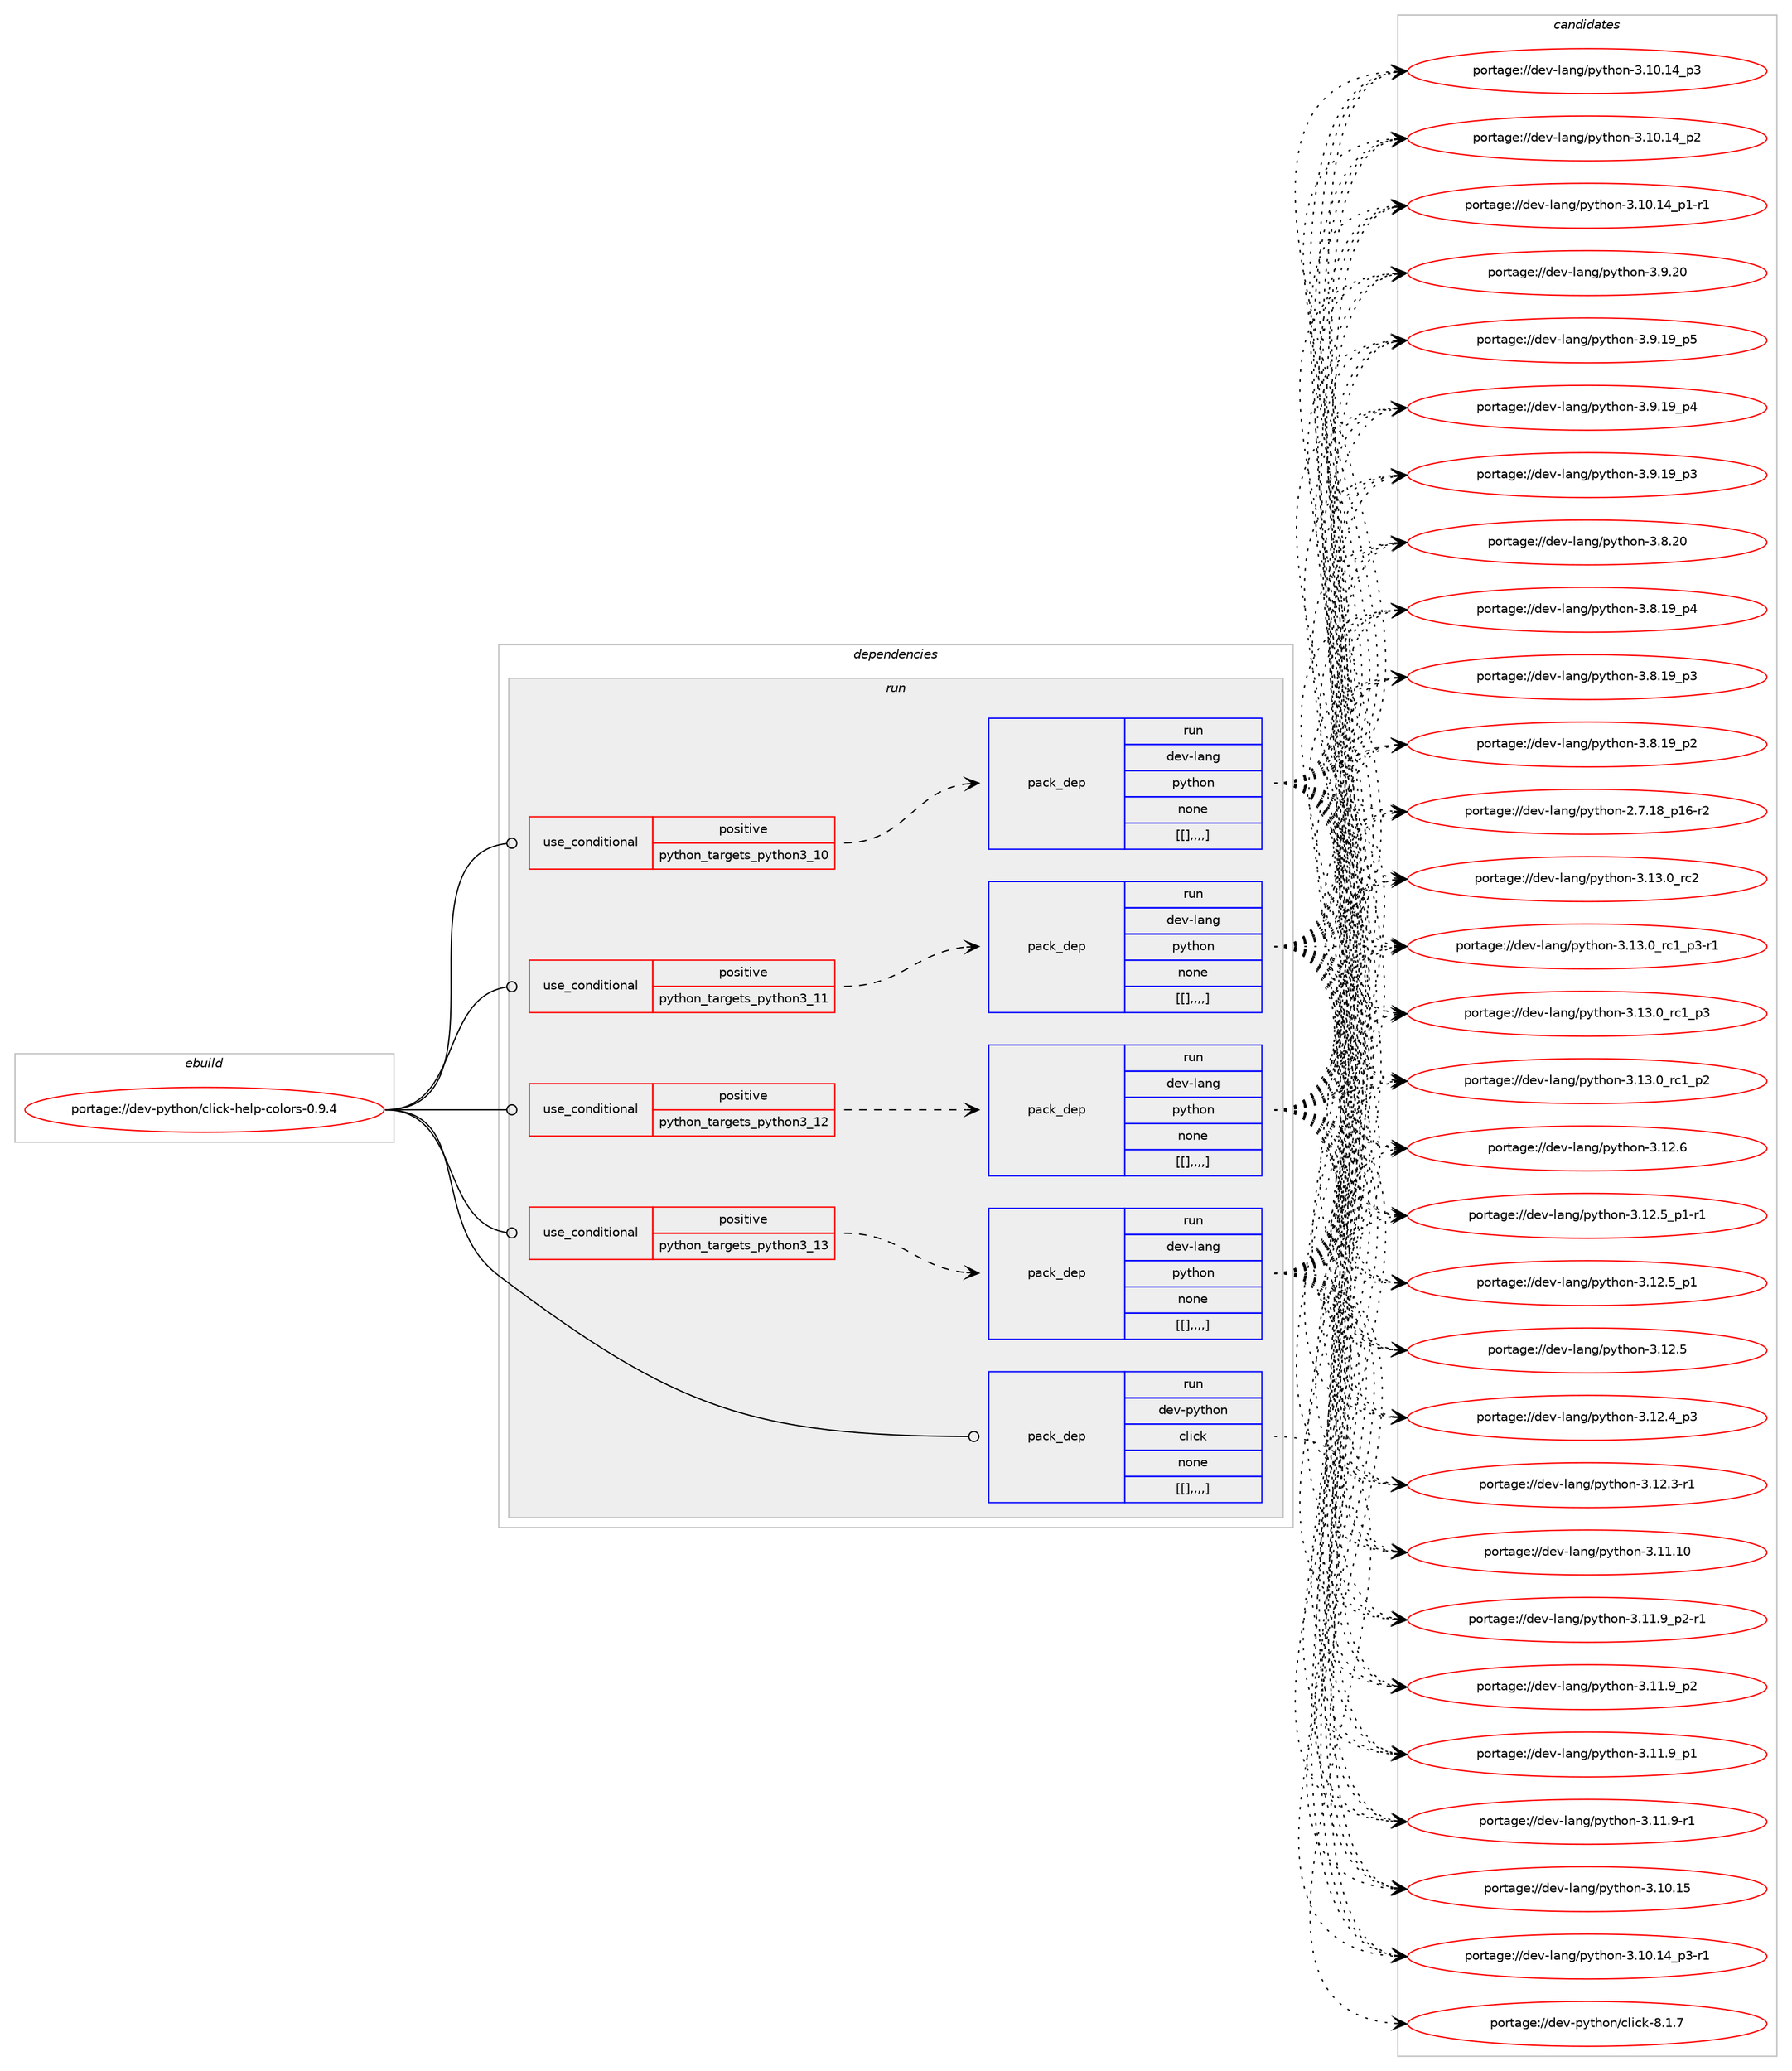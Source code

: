 digraph prolog {

# *************
# Graph options
# *************

newrank=true;
concentrate=true;
compound=true;
graph [rankdir=LR,fontname=Helvetica,fontsize=10,ranksep=1.5];#, ranksep=2.5, nodesep=0.2];
edge  [arrowhead=vee];
node  [fontname=Helvetica,fontsize=10];

# **********
# The ebuild
# **********

subgraph cluster_leftcol {
color=gray;
label=<<i>ebuild</i>>;
id [label="portage://dev-python/click-help-colors-0.9.4", color=red, width=4, href="../dev-python/click-help-colors-0.9.4.svg"];
}

# ****************
# The dependencies
# ****************

subgraph cluster_midcol {
color=gray;
label=<<i>dependencies</i>>;
subgraph cluster_compile {
fillcolor="#eeeeee";
style=filled;
label=<<i>compile</i>>;
}
subgraph cluster_compileandrun {
fillcolor="#eeeeee";
style=filled;
label=<<i>compile and run</i>>;
}
subgraph cluster_run {
fillcolor="#eeeeee";
style=filled;
label=<<i>run</i>>;
subgraph cond32279 {
dependency144745 [label=<<TABLE BORDER="0" CELLBORDER="1" CELLSPACING="0" CELLPADDING="4"><TR><TD ROWSPAN="3" CELLPADDING="10">use_conditional</TD></TR><TR><TD>positive</TD></TR><TR><TD>python_targets_python3_10</TD></TR></TABLE>>, shape=none, color=red];
subgraph pack111250 {
dependency144746 [label=<<TABLE BORDER="0" CELLBORDER="1" CELLSPACING="0" CELLPADDING="4" WIDTH="220"><TR><TD ROWSPAN="6" CELLPADDING="30">pack_dep</TD></TR><TR><TD WIDTH="110">run</TD></TR><TR><TD>dev-lang</TD></TR><TR><TD>python</TD></TR><TR><TD>none</TD></TR><TR><TD>[[],,,,]</TD></TR></TABLE>>, shape=none, color=blue];
}
dependency144745:e -> dependency144746:w [weight=20,style="dashed",arrowhead="vee"];
}
id:e -> dependency144745:w [weight=20,style="solid",arrowhead="odot"];
subgraph cond32280 {
dependency144747 [label=<<TABLE BORDER="0" CELLBORDER="1" CELLSPACING="0" CELLPADDING="4"><TR><TD ROWSPAN="3" CELLPADDING="10">use_conditional</TD></TR><TR><TD>positive</TD></TR><TR><TD>python_targets_python3_11</TD></TR></TABLE>>, shape=none, color=red];
subgraph pack111251 {
dependency144748 [label=<<TABLE BORDER="0" CELLBORDER="1" CELLSPACING="0" CELLPADDING="4" WIDTH="220"><TR><TD ROWSPAN="6" CELLPADDING="30">pack_dep</TD></TR><TR><TD WIDTH="110">run</TD></TR><TR><TD>dev-lang</TD></TR><TR><TD>python</TD></TR><TR><TD>none</TD></TR><TR><TD>[[],,,,]</TD></TR></TABLE>>, shape=none, color=blue];
}
dependency144747:e -> dependency144748:w [weight=20,style="dashed",arrowhead="vee"];
}
id:e -> dependency144747:w [weight=20,style="solid",arrowhead="odot"];
subgraph cond32281 {
dependency144749 [label=<<TABLE BORDER="0" CELLBORDER="1" CELLSPACING="0" CELLPADDING="4"><TR><TD ROWSPAN="3" CELLPADDING="10">use_conditional</TD></TR><TR><TD>positive</TD></TR><TR><TD>python_targets_python3_12</TD></TR></TABLE>>, shape=none, color=red];
subgraph pack111252 {
dependency144750 [label=<<TABLE BORDER="0" CELLBORDER="1" CELLSPACING="0" CELLPADDING="4" WIDTH="220"><TR><TD ROWSPAN="6" CELLPADDING="30">pack_dep</TD></TR><TR><TD WIDTH="110">run</TD></TR><TR><TD>dev-lang</TD></TR><TR><TD>python</TD></TR><TR><TD>none</TD></TR><TR><TD>[[],,,,]</TD></TR></TABLE>>, shape=none, color=blue];
}
dependency144749:e -> dependency144750:w [weight=20,style="dashed",arrowhead="vee"];
}
id:e -> dependency144749:w [weight=20,style="solid",arrowhead="odot"];
subgraph cond32282 {
dependency144751 [label=<<TABLE BORDER="0" CELLBORDER="1" CELLSPACING="0" CELLPADDING="4"><TR><TD ROWSPAN="3" CELLPADDING="10">use_conditional</TD></TR><TR><TD>positive</TD></TR><TR><TD>python_targets_python3_13</TD></TR></TABLE>>, shape=none, color=red];
subgraph pack111253 {
dependency144752 [label=<<TABLE BORDER="0" CELLBORDER="1" CELLSPACING="0" CELLPADDING="4" WIDTH="220"><TR><TD ROWSPAN="6" CELLPADDING="30">pack_dep</TD></TR><TR><TD WIDTH="110">run</TD></TR><TR><TD>dev-lang</TD></TR><TR><TD>python</TD></TR><TR><TD>none</TD></TR><TR><TD>[[],,,,]</TD></TR></TABLE>>, shape=none, color=blue];
}
dependency144751:e -> dependency144752:w [weight=20,style="dashed",arrowhead="vee"];
}
id:e -> dependency144751:w [weight=20,style="solid",arrowhead="odot"];
subgraph pack111254 {
dependency144753 [label=<<TABLE BORDER="0" CELLBORDER="1" CELLSPACING="0" CELLPADDING="4" WIDTH="220"><TR><TD ROWSPAN="6" CELLPADDING="30">pack_dep</TD></TR><TR><TD WIDTH="110">run</TD></TR><TR><TD>dev-python</TD></TR><TR><TD>click</TD></TR><TR><TD>none</TD></TR><TR><TD>[[],,,,]</TD></TR></TABLE>>, shape=none, color=blue];
}
id:e -> dependency144753:w [weight=20,style="solid",arrowhead="odot"];
}
}

# **************
# The candidates
# **************

subgraph cluster_choices {
rank=same;
color=gray;
label=<<i>candidates</i>>;

subgraph choice111250 {
color=black;
nodesep=1;
choice10010111845108971101034711212111610411111045514649514648951149950 [label="portage://dev-lang/python-3.13.0_rc2", color=red, width=4,href="../dev-lang/python-3.13.0_rc2.svg"];
choice1001011184510897110103471121211161041111104551464951464895114994995112514511449 [label="portage://dev-lang/python-3.13.0_rc1_p3-r1", color=red, width=4,href="../dev-lang/python-3.13.0_rc1_p3-r1.svg"];
choice100101118451089711010347112121116104111110455146495146489511499499511251 [label="portage://dev-lang/python-3.13.0_rc1_p3", color=red, width=4,href="../dev-lang/python-3.13.0_rc1_p3.svg"];
choice100101118451089711010347112121116104111110455146495146489511499499511250 [label="portage://dev-lang/python-3.13.0_rc1_p2", color=red, width=4,href="../dev-lang/python-3.13.0_rc1_p2.svg"];
choice10010111845108971101034711212111610411111045514649504654 [label="portage://dev-lang/python-3.12.6", color=red, width=4,href="../dev-lang/python-3.12.6.svg"];
choice1001011184510897110103471121211161041111104551464950465395112494511449 [label="portage://dev-lang/python-3.12.5_p1-r1", color=red, width=4,href="../dev-lang/python-3.12.5_p1-r1.svg"];
choice100101118451089711010347112121116104111110455146495046539511249 [label="portage://dev-lang/python-3.12.5_p1", color=red, width=4,href="../dev-lang/python-3.12.5_p1.svg"];
choice10010111845108971101034711212111610411111045514649504653 [label="portage://dev-lang/python-3.12.5", color=red, width=4,href="../dev-lang/python-3.12.5.svg"];
choice100101118451089711010347112121116104111110455146495046529511251 [label="portage://dev-lang/python-3.12.4_p3", color=red, width=4,href="../dev-lang/python-3.12.4_p3.svg"];
choice100101118451089711010347112121116104111110455146495046514511449 [label="portage://dev-lang/python-3.12.3-r1", color=red, width=4,href="../dev-lang/python-3.12.3-r1.svg"];
choice1001011184510897110103471121211161041111104551464949464948 [label="portage://dev-lang/python-3.11.10", color=red, width=4,href="../dev-lang/python-3.11.10.svg"];
choice1001011184510897110103471121211161041111104551464949465795112504511449 [label="portage://dev-lang/python-3.11.9_p2-r1", color=red, width=4,href="../dev-lang/python-3.11.9_p2-r1.svg"];
choice100101118451089711010347112121116104111110455146494946579511250 [label="portage://dev-lang/python-3.11.9_p2", color=red, width=4,href="../dev-lang/python-3.11.9_p2.svg"];
choice100101118451089711010347112121116104111110455146494946579511249 [label="portage://dev-lang/python-3.11.9_p1", color=red, width=4,href="../dev-lang/python-3.11.9_p1.svg"];
choice100101118451089711010347112121116104111110455146494946574511449 [label="portage://dev-lang/python-3.11.9-r1", color=red, width=4,href="../dev-lang/python-3.11.9-r1.svg"];
choice1001011184510897110103471121211161041111104551464948464953 [label="portage://dev-lang/python-3.10.15", color=red, width=4,href="../dev-lang/python-3.10.15.svg"];
choice100101118451089711010347112121116104111110455146494846495295112514511449 [label="portage://dev-lang/python-3.10.14_p3-r1", color=red, width=4,href="../dev-lang/python-3.10.14_p3-r1.svg"];
choice10010111845108971101034711212111610411111045514649484649529511251 [label="portage://dev-lang/python-3.10.14_p3", color=red, width=4,href="../dev-lang/python-3.10.14_p3.svg"];
choice10010111845108971101034711212111610411111045514649484649529511250 [label="portage://dev-lang/python-3.10.14_p2", color=red, width=4,href="../dev-lang/python-3.10.14_p2.svg"];
choice100101118451089711010347112121116104111110455146494846495295112494511449 [label="portage://dev-lang/python-3.10.14_p1-r1", color=red, width=4,href="../dev-lang/python-3.10.14_p1-r1.svg"];
choice10010111845108971101034711212111610411111045514657465048 [label="portage://dev-lang/python-3.9.20", color=red, width=4,href="../dev-lang/python-3.9.20.svg"];
choice100101118451089711010347112121116104111110455146574649579511253 [label="portage://dev-lang/python-3.9.19_p5", color=red, width=4,href="../dev-lang/python-3.9.19_p5.svg"];
choice100101118451089711010347112121116104111110455146574649579511252 [label="portage://dev-lang/python-3.9.19_p4", color=red, width=4,href="../dev-lang/python-3.9.19_p4.svg"];
choice100101118451089711010347112121116104111110455146574649579511251 [label="portage://dev-lang/python-3.9.19_p3", color=red, width=4,href="../dev-lang/python-3.9.19_p3.svg"];
choice10010111845108971101034711212111610411111045514656465048 [label="portage://dev-lang/python-3.8.20", color=red, width=4,href="../dev-lang/python-3.8.20.svg"];
choice100101118451089711010347112121116104111110455146564649579511252 [label="portage://dev-lang/python-3.8.19_p4", color=red, width=4,href="../dev-lang/python-3.8.19_p4.svg"];
choice100101118451089711010347112121116104111110455146564649579511251 [label="portage://dev-lang/python-3.8.19_p3", color=red, width=4,href="../dev-lang/python-3.8.19_p3.svg"];
choice100101118451089711010347112121116104111110455146564649579511250 [label="portage://dev-lang/python-3.8.19_p2", color=red, width=4,href="../dev-lang/python-3.8.19_p2.svg"];
choice100101118451089711010347112121116104111110455046554649569511249544511450 [label="portage://dev-lang/python-2.7.18_p16-r2", color=red, width=4,href="../dev-lang/python-2.7.18_p16-r2.svg"];
dependency144746:e -> choice10010111845108971101034711212111610411111045514649514648951149950:w [style=dotted,weight="100"];
dependency144746:e -> choice1001011184510897110103471121211161041111104551464951464895114994995112514511449:w [style=dotted,weight="100"];
dependency144746:e -> choice100101118451089711010347112121116104111110455146495146489511499499511251:w [style=dotted,weight="100"];
dependency144746:e -> choice100101118451089711010347112121116104111110455146495146489511499499511250:w [style=dotted,weight="100"];
dependency144746:e -> choice10010111845108971101034711212111610411111045514649504654:w [style=dotted,weight="100"];
dependency144746:e -> choice1001011184510897110103471121211161041111104551464950465395112494511449:w [style=dotted,weight="100"];
dependency144746:e -> choice100101118451089711010347112121116104111110455146495046539511249:w [style=dotted,weight="100"];
dependency144746:e -> choice10010111845108971101034711212111610411111045514649504653:w [style=dotted,weight="100"];
dependency144746:e -> choice100101118451089711010347112121116104111110455146495046529511251:w [style=dotted,weight="100"];
dependency144746:e -> choice100101118451089711010347112121116104111110455146495046514511449:w [style=dotted,weight="100"];
dependency144746:e -> choice1001011184510897110103471121211161041111104551464949464948:w [style=dotted,weight="100"];
dependency144746:e -> choice1001011184510897110103471121211161041111104551464949465795112504511449:w [style=dotted,weight="100"];
dependency144746:e -> choice100101118451089711010347112121116104111110455146494946579511250:w [style=dotted,weight="100"];
dependency144746:e -> choice100101118451089711010347112121116104111110455146494946579511249:w [style=dotted,weight="100"];
dependency144746:e -> choice100101118451089711010347112121116104111110455146494946574511449:w [style=dotted,weight="100"];
dependency144746:e -> choice1001011184510897110103471121211161041111104551464948464953:w [style=dotted,weight="100"];
dependency144746:e -> choice100101118451089711010347112121116104111110455146494846495295112514511449:w [style=dotted,weight="100"];
dependency144746:e -> choice10010111845108971101034711212111610411111045514649484649529511251:w [style=dotted,weight="100"];
dependency144746:e -> choice10010111845108971101034711212111610411111045514649484649529511250:w [style=dotted,weight="100"];
dependency144746:e -> choice100101118451089711010347112121116104111110455146494846495295112494511449:w [style=dotted,weight="100"];
dependency144746:e -> choice10010111845108971101034711212111610411111045514657465048:w [style=dotted,weight="100"];
dependency144746:e -> choice100101118451089711010347112121116104111110455146574649579511253:w [style=dotted,weight="100"];
dependency144746:e -> choice100101118451089711010347112121116104111110455146574649579511252:w [style=dotted,weight="100"];
dependency144746:e -> choice100101118451089711010347112121116104111110455146574649579511251:w [style=dotted,weight="100"];
dependency144746:e -> choice10010111845108971101034711212111610411111045514656465048:w [style=dotted,weight="100"];
dependency144746:e -> choice100101118451089711010347112121116104111110455146564649579511252:w [style=dotted,weight="100"];
dependency144746:e -> choice100101118451089711010347112121116104111110455146564649579511251:w [style=dotted,weight="100"];
dependency144746:e -> choice100101118451089711010347112121116104111110455146564649579511250:w [style=dotted,weight="100"];
dependency144746:e -> choice100101118451089711010347112121116104111110455046554649569511249544511450:w [style=dotted,weight="100"];
}
subgraph choice111251 {
color=black;
nodesep=1;
choice10010111845108971101034711212111610411111045514649514648951149950 [label="portage://dev-lang/python-3.13.0_rc2", color=red, width=4,href="../dev-lang/python-3.13.0_rc2.svg"];
choice1001011184510897110103471121211161041111104551464951464895114994995112514511449 [label="portage://dev-lang/python-3.13.0_rc1_p3-r1", color=red, width=4,href="../dev-lang/python-3.13.0_rc1_p3-r1.svg"];
choice100101118451089711010347112121116104111110455146495146489511499499511251 [label="portage://dev-lang/python-3.13.0_rc1_p3", color=red, width=4,href="../dev-lang/python-3.13.0_rc1_p3.svg"];
choice100101118451089711010347112121116104111110455146495146489511499499511250 [label="portage://dev-lang/python-3.13.0_rc1_p2", color=red, width=4,href="../dev-lang/python-3.13.0_rc1_p2.svg"];
choice10010111845108971101034711212111610411111045514649504654 [label="portage://dev-lang/python-3.12.6", color=red, width=4,href="../dev-lang/python-3.12.6.svg"];
choice1001011184510897110103471121211161041111104551464950465395112494511449 [label="portage://dev-lang/python-3.12.5_p1-r1", color=red, width=4,href="../dev-lang/python-3.12.5_p1-r1.svg"];
choice100101118451089711010347112121116104111110455146495046539511249 [label="portage://dev-lang/python-3.12.5_p1", color=red, width=4,href="../dev-lang/python-3.12.5_p1.svg"];
choice10010111845108971101034711212111610411111045514649504653 [label="portage://dev-lang/python-3.12.5", color=red, width=4,href="../dev-lang/python-3.12.5.svg"];
choice100101118451089711010347112121116104111110455146495046529511251 [label="portage://dev-lang/python-3.12.4_p3", color=red, width=4,href="../dev-lang/python-3.12.4_p3.svg"];
choice100101118451089711010347112121116104111110455146495046514511449 [label="portage://dev-lang/python-3.12.3-r1", color=red, width=4,href="../dev-lang/python-3.12.3-r1.svg"];
choice1001011184510897110103471121211161041111104551464949464948 [label="portage://dev-lang/python-3.11.10", color=red, width=4,href="../dev-lang/python-3.11.10.svg"];
choice1001011184510897110103471121211161041111104551464949465795112504511449 [label="portage://dev-lang/python-3.11.9_p2-r1", color=red, width=4,href="../dev-lang/python-3.11.9_p2-r1.svg"];
choice100101118451089711010347112121116104111110455146494946579511250 [label="portage://dev-lang/python-3.11.9_p2", color=red, width=4,href="../dev-lang/python-3.11.9_p2.svg"];
choice100101118451089711010347112121116104111110455146494946579511249 [label="portage://dev-lang/python-3.11.9_p1", color=red, width=4,href="../dev-lang/python-3.11.9_p1.svg"];
choice100101118451089711010347112121116104111110455146494946574511449 [label="portage://dev-lang/python-3.11.9-r1", color=red, width=4,href="../dev-lang/python-3.11.9-r1.svg"];
choice1001011184510897110103471121211161041111104551464948464953 [label="portage://dev-lang/python-3.10.15", color=red, width=4,href="../dev-lang/python-3.10.15.svg"];
choice100101118451089711010347112121116104111110455146494846495295112514511449 [label="portage://dev-lang/python-3.10.14_p3-r1", color=red, width=4,href="../dev-lang/python-3.10.14_p3-r1.svg"];
choice10010111845108971101034711212111610411111045514649484649529511251 [label="portage://dev-lang/python-3.10.14_p3", color=red, width=4,href="../dev-lang/python-3.10.14_p3.svg"];
choice10010111845108971101034711212111610411111045514649484649529511250 [label="portage://dev-lang/python-3.10.14_p2", color=red, width=4,href="../dev-lang/python-3.10.14_p2.svg"];
choice100101118451089711010347112121116104111110455146494846495295112494511449 [label="portage://dev-lang/python-3.10.14_p1-r1", color=red, width=4,href="../dev-lang/python-3.10.14_p1-r1.svg"];
choice10010111845108971101034711212111610411111045514657465048 [label="portage://dev-lang/python-3.9.20", color=red, width=4,href="../dev-lang/python-3.9.20.svg"];
choice100101118451089711010347112121116104111110455146574649579511253 [label="portage://dev-lang/python-3.9.19_p5", color=red, width=4,href="../dev-lang/python-3.9.19_p5.svg"];
choice100101118451089711010347112121116104111110455146574649579511252 [label="portage://dev-lang/python-3.9.19_p4", color=red, width=4,href="../dev-lang/python-3.9.19_p4.svg"];
choice100101118451089711010347112121116104111110455146574649579511251 [label="portage://dev-lang/python-3.9.19_p3", color=red, width=4,href="../dev-lang/python-3.9.19_p3.svg"];
choice10010111845108971101034711212111610411111045514656465048 [label="portage://dev-lang/python-3.8.20", color=red, width=4,href="../dev-lang/python-3.8.20.svg"];
choice100101118451089711010347112121116104111110455146564649579511252 [label="portage://dev-lang/python-3.8.19_p4", color=red, width=4,href="../dev-lang/python-3.8.19_p4.svg"];
choice100101118451089711010347112121116104111110455146564649579511251 [label="portage://dev-lang/python-3.8.19_p3", color=red, width=4,href="../dev-lang/python-3.8.19_p3.svg"];
choice100101118451089711010347112121116104111110455146564649579511250 [label="portage://dev-lang/python-3.8.19_p2", color=red, width=4,href="../dev-lang/python-3.8.19_p2.svg"];
choice100101118451089711010347112121116104111110455046554649569511249544511450 [label="portage://dev-lang/python-2.7.18_p16-r2", color=red, width=4,href="../dev-lang/python-2.7.18_p16-r2.svg"];
dependency144748:e -> choice10010111845108971101034711212111610411111045514649514648951149950:w [style=dotted,weight="100"];
dependency144748:e -> choice1001011184510897110103471121211161041111104551464951464895114994995112514511449:w [style=dotted,weight="100"];
dependency144748:e -> choice100101118451089711010347112121116104111110455146495146489511499499511251:w [style=dotted,weight="100"];
dependency144748:e -> choice100101118451089711010347112121116104111110455146495146489511499499511250:w [style=dotted,weight="100"];
dependency144748:e -> choice10010111845108971101034711212111610411111045514649504654:w [style=dotted,weight="100"];
dependency144748:e -> choice1001011184510897110103471121211161041111104551464950465395112494511449:w [style=dotted,weight="100"];
dependency144748:e -> choice100101118451089711010347112121116104111110455146495046539511249:w [style=dotted,weight="100"];
dependency144748:e -> choice10010111845108971101034711212111610411111045514649504653:w [style=dotted,weight="100"];
dependency144748:e -> choice100101118451089711010347112121116104111110455146495046529511251:w [style=dotted,weight="100"];
dependency144748:e -> choice100101118451089711010347112121116104111110455146495046514511449:w [style=dotted,weight="100"];
dependency144748:e -> choice1001011184510897110103471121211161041111104551464949464948:w [style=dotted,weight="100"];
dependency144748:e -> choice1001011184510897110103471121211161041111104551464949465795112504511449:w [style=dotted,weight="100"];
dependency144748:e -> choice100101118451089711010347112121116104111110455146494946579511250:w [style=dotted,weight="100"];
dependency144748:e -> choice100101118451089711010347112121116104111110455146494946579511249:w [style=dotted,weight="100"];
dependency144748:e -> choice100101118451089711010347112121116104111110455146494946574511449:w [style=dotted,weight="100"];
dependency144748:e -> choice1001011184510897110103471121211161041111104551464948464953:w [style=dotted,weight="100"];
dependency144748:e -> choice100101118451089711010347112121116104111110455146494846495295112514511449:w [style=dotted,weight="100"];
dependency144748:e -> choice10010111845108971101034711212111610411111045514649484649529511251:w [style=dotted,weight="100"];
dependency144748:e -> choice10010111845108971101034711212111610411111045514649484649529511250:w [style=dotted,weight="100"];
dependency144748:e -> choice100101118451089711010347112121116104111110455146494846495295112494511449:w [style=dotted,weight="100"];
dependency144748:e -> choice10010111845108971101034711212111610411111045514657465048:w [style=dotted,weight="100"];
dependency144748:e -> choice100101118451089711010347112121116104111110455146574649579511253:w [style=dotted,weight="100"];
dependency144748:e -> choice100101118451089711010347112121116104111110455146574649579511252:w [style=dotted,weight="100"];
dependency144748:e -> choice100101118451089711010347112121116104111110455146574649579511251:w [style=dotted,weight="100"];
dependency144748:e -> choice10010111845108971101034711212111610411111045514656465048:w [style=dotted,weight="100"];
dependency144748:e -> choice100101118451089711010347112121116104111110455146564649579511252:w [style=dotted,weight="100"];
dependency144748:e -> choice100101118451089711010347112121116104111110455146564649579511251:w [style=dotted,weight="100"];
dependency144748:e -> choice100101118451089711010347112121116104111110455146564649579511250:w [style=dotted,weight="100"];
dependency144748:e -> choice100101118451089711010347112121116104111110455046554649569511249544511450:w [style=dotted,weight="100"];
}
subgraph choice111252 {
color=black;
nodesep=1;
choice10010111845108971101034711212111610411111045514649514648951149950 [label="portage://dev-lang/python-3.13.0_rc2", color=red, width=4,href="../dev-lang/python-3.13.0_rc2.svg"];
choice1001011184510897110103471121211161041111104551464951464895114994995112514511449 [label="portage://dev-lang/python-3.13.0_rc1_p3-r1", color=red, width=4,href="../dev-lang/python-3.13.0_rc1_p3-r1.svg"];
choice100101118451089711010347112121116104111110455146495146489511499499511251 [label="portage://dev-lang/python-3.13.0_rc1_p3", color=red, width=4,href="../dev-lang/python-3.13.0_rc1_p3.svg"];
choice100101118451089711010347112121116104111110455146495146489511499499511250 [label="portage://dev-lang/python-3.13.0_rc1_p2", color=red, width=4,href="../dev-lang/python-3.13.0_rc1_p2.svg"];
choice10010111845108971101034711212111610411111045514649504654 [label="portage://dev-lang/python-3.12.6", color=red, width=4,href="../dev-lang/python-3.12.6.svg"];
choice1001011184510897110103471121211161041111104551464950465395112494511449 [label="portage://dev-lang/python-3.12.5_p1-r1", color=red, width=4,href="../dev-lang/python-3.12.5_p1-r1.svg"];
choice100101118451089711010347112121116104111110455146495046539511249 [label="portage://dev-lang/python-3.12.5_p1", color=red, width=4,href="../dev-lang/python-3.12.5_p1.svg"];
choice10010111845108971101034711212111610411111045514649504653 [label="portage://dev-lang/python-3.12.5", color=red, width=4,href="../dev-lang/python-3.12.5.svg"];
choice100101118451089711010347112121116104111110455146495046529511251 [label="portage://dev-lang/python-3.12.4_p3", color=red, width=4,href="../dev-lang/python-3.12.4_p3.svg"];
choice100101118451089711010347112121116104111110455146495046514511449 [label="portage://dev-lang/python-3.12.3-r1", color=red, width=4,href="../dev-lang/python-3.12.3-r1.svg"];
choice1001011184510897110103471121211161041111104551464949464948 [label="portage://dev-lang/python-3.11.10", color=red, width=4,href="../dev-lang/python-3.11.10.svg"];
choice1001011184510897110103471121211161041111104551464949465795112504511449 [label="portage://dev-lang/python-3.11.9_p2-r1", color=red, width=4,href="../dev-lang/python-3.11.9_p2-r1.svg"];
choice100101118451089711010347112121116104111110455146494946579511250 [label="portage://dev-lang/python-3.11.9_p2", color=red, width=4,href="../dev-lang/python-3.11.9_p2.svg"];
choice100101118451089711010347112121116104111110455146494946579511249 [label="portage://dev-lang/python-3.11.9_p1", color=red, width=4,href="../dev-lang/python-3.11.9_p1.svg"];
choice100101118451089711010347112121116104111110455146494946574511449 [label="portage://dev-lang/python-3.11.9-r1", color=red, width=4,href="../dev-lang/python-3.11.9-r1.svg"];
choice1001011184510897110103471121211161041111104551464948464953 [label="portage://dev-lang/python-3.10.15", color=red, width=4,href="../dev-lang/python-3.10.15.svg"];
choice100101118451089711010347112121116104111110455146494846495295112514511449 [label="portage://dev-lang/python-3.10.14_p3-r1", color=red, width=4,href="../dev-lang/python-3.10.14_p3-r1.svg"];
choice10010111845108971101034711212111610411111045514649484649529511251 [label="portage://dev-lang/python-3.10.14_p3", color=red, width=4,href="../dev-lang/python-3.10.14_p3.svg"];
choice10010111845108971101034711212111610411111045514649484649529511250 [label="portage://dev-lang/python-3.10.14_p2", color=red, width=4,href="../dev-lang/python-3.10.14_p2.svg"];
choice100101118451089711010347112121116104111110455146494846495295112494511449 [label="portage://dev-lang/python-3.10.14_p1-r1", color=red, width=4,href="../dev-lang/python-3.10.14_p1-r1.svg"];
choice10010111845108971101034711212111610411111045514657465048 [label="portage://dev-lang/python-3.9.20", color=red, width=4,href="../dev-lang/python-3.9.20.svg"];
choice100101118451089711010347112121116104111110455146574649579511253 [label="portage://dev-lang/python-3.9.19_p5", color=red, width=4,href="../dev-lang/python-3.9.19_p5.svg"];
choice100101118451089711010347112121116104111110455146574649579511252 [label="portage://dev-lang/python-3.9.19_p4", color=red, width=4,href="../dev-lang/python-3.9.19_p4.svg"];
choice100101118451089711010347112121116104111110455146574649579511251 [label="portage://dev-lang/python-3.9.19_p3", color=red, width=4,href="../dev-lang/python-3.9.19_p3.svg"];
choice10010111845108971101034711212111610411111045514656465048 [label="portage://dev-lang/python-3.8.20", color=red, width=4,href="../dev-lang/python-3.8.20.svg"];
choice100101118451089711010347112121116104111110455146564649579511252 [label="portage://dev-lang/python-3.8.19_p4", color=red, width=4,href="../dev-lang/python-3.8.19_p4.svg"];
choice100101118451089711010347112121116104111110455146564649579511251 [label="portage://dev-lang/python-3.8.19_p3", color=red, width=4,href="../dev-lang/python-3.8.19_p3.svg"];
choice100101118451089711010347112121116104111110455146564649579511250 [label="portage://dev-lang/python-3.8.19_p2", color=red, width=4,href="../dev-lang/python-3.8.19_p2.svg"];
choice100101118451089711010347112121116104111110455046554649569511249544511450 [label="portage://dev-lang/python-2.7.18_p16-r2", color=red, width=4,href="../dev-lang/python-2.7.18_p16-r2.svg"];
dependency144750:e -> choice10010111845108971101034711212111610411111045514649514648951149950:w [style=dotted,weight="100"];
dependency144750:e -> choice1001011184510897110103471121211161041111104551464951464895114994995112514511449:w [style=dotted,weight="100"];
dependency144750:e -> choice100101118451089711010347112121116104111110455146495146489511499499511251:w [style=dotted,weight="100"];
dependency144750:e -> choice100101118451089711010347112121116104111110455146495146489511499499511250:w [style=dotted,weight="100"];
dependency144750:e -> choice10010111845108971101034711212111610411111045514649504654:w [style=dotted,weight="100"];
dependency144750:e -> choice1001011184510897110103471121211161041111104551464950465395112494511449:w [style=dotted,weight="100"];
dependency144750:e -> choice100101118451089711010347112121116104111110455146495046539511249:w [style=dotted,weight="100"];
dependency144750:e -> choice10010111845108971101034711212111610411111045514649504653:w [style=dotted,weight="100"];
dependency144750:e -> choice100101118451089711010347112121116104111110455146495046529511251:w [style=dotted,weight="100"];
dependency144750:e -> choice100101118451089711010347112121116104111110455146495046514511449:w [style=dotted,weight="100"];
dependency144750:e -> choice1001011184510897110103471121211161041111104551464949464948:w [style=dotted,weight="100"];
dependency144750:e -> choice1001011184510897110103471121211161041111104551464949465795112504511449:w [style=dotted,weight="100"];
dependency144750:e -> choice100101118451089711010347112121116104111110455146494946579511250:w [style=dotted,weight="100"];
dependency144750:e -> choice100101118451089711010347112121116104111110455146494946579511249:w [style=dotted,weight="100"];
dependency144750:e -> choice100101118451089711010347112121116104111110455146494946574511449:w [style=dotted,weight="100"];
dependency144750:e -> choice1001011184510897110103471121211161041111104551464948464953:w [style=dotted,weight="100"];
dependency144750:e -> choice100101118451089711010347112121116104111110455146494846495295112514511449:w [style=dotted,weight="100"];
dependency144750:e -> choice10010111845108971101034711212111610411111045514649484649529511251:w [style=dotted,weight="100"];
dependency144750:e -> choice10010111845108971101034711212111610411111045514649484649529511250:w [style=dotted,weight="100"];
dependency144750:e -> choice100101118451089711010347112121116104111110455146494846495295112494511449:w [style=dotted,weight="100"];
dependency144750:e -> choice10010111845108971101034711212111610411111045514657465048:w [style=dotted,weight="100"];
dependency144750:e -> choice100101118451089711010347112121116104111110455146574649579511253:w [style=dotted,weight="100"];
dependency144750:e -> choice100101118451089711010347112121116104111110455146574649579511252:w [style=dotted,weight="100"];
dependency144750:e -> choice100101118451089711010347112121116104111110455146574649579511251:w [style=dotted,weight="100"];
dependency144750:e -> choice10010111845108971101034711212111610411111045514656465048:w [style=dotted,weight="100"];
dependency144750:e -> choice100101118451089711010347112121116104111110455146564649579511252:w [style=dotted,weight="100"];
dependency144750:e -> choice100101118451089711010347112121116104111110455146564649579511251:w [style=dotted,weight="100"];
dependency144750:e -> choice100101118451089711010347112121116104111110455146564649579511250:w [style=dotted,weight="100"];
dependency144750:e -> choice100101118451089711010347112121116104111110455046554649569511249544511450:w [style=dotted,weight="100"];
}
subgraph choice111253 {
color=black;
nodesep=1;
choice10010111845108971101034711212111610411111045514649514648951149950 [label="portage://dev-lang/python-3.13.0_rc2", color=red, width=4,href="../dev-lang/python-3.13.0_rc2.svg"];
choice1001011184510897110103471121211161041111104551464951464895114994995112514511449 [label="portage://dev-lang/python-3.13.0_rc1_p3-r1", color=red, width=4,href="../dev-lang/python-3.13.0_rc1_p3-r1.svg"];
choice100101118451089711010347112121116104111110455146495146489511499499511251 [label="portage://dev-lang/python-3.13.0_rc1_p3", color=red, width=4,href="../dev-lang/python-3.13.0_rc1_p3.svg"];
choice100101118451089711010347112121116104111110455146495146489511499499511250 [label="portage://dev-lang/python-3.13.0_rc1_p2", color=red, width=4,href="../dev-lang/python-3.13.0_rc1_p2.svg"];
choice10010111845108971101034711212111610411111045514649504654 [label="portage://dev-lang/python-3.12.6", color=red, width=4,href="../dev-lang/python-3.12.6.svg"];
choice1001011184510897110103471121211161041111104551464950465395112494511449 [label="portage://dev-lang/python-3.12.5_p1-r1", color=red, width=4,href="../dev-lang/python-3.12.5_p1-r1.svg"];
choice100101118451089711010347112121116104111110455146495046539511249 [label="portage://dev-lang/python-3.12.5_p1", color=red, width=4,href="../dev-lang/python-3.12.5_p1.svg"];
choice10010111845108971101034711212111610411111045514649504653 [label="portage://dev-lang/python-3.12.5", color=red, width=4,href="../dev-lang/python-3.12.5.svg"];
choice100101118451089711010347112121116104111110455146495046529511251 [label="portage://dev-lang/python-3.12.4_p3", color=red, width=4,href="../dev-lang/python-3.12.4_p3.svg"];
choice100101118451089711010347112121116104111110455146495046514511449 [label="portage://dev-lang/python-3.12.3-r1", color=red, width=4,href="../dev-lang/python-3.12.3-r1.svg"];
choice1001011184510897110103471121211161041111104551464949464948 [label="portage://dev-lang/python-3.11.10", color=red, width=4,href="../dev-lang/python-3.11.10.svg"];
choice1001011184510897110103471121211161041111104551464949465795112504511449 [label="portage://dev-lang/python-3.11.9_p2-r1", color=red, width=4,href="../dev-lang/python-3.11.9_p2-r1.svg"];
choice100101118451089711010347112121116104111110455146494946579511250 [label="portage://dev-lang/python-3.11.9_p2", color=red, width=4,href="../dev-lang/python-3.11.9_p2.svg"];
choice100101118451089711010347112121116104111110455146494946579511249 [label="portage://dev-lang/python-3.11.9_p1", color=red, width=4,href="../dev-lang/python-3.11.9_p1.svg"];
choice100101118451089711010347112121116104111110455146494946574511449 [label="portage://dev-lang/python-3.11.9-r1", color=red, width=4,href="../dev-lang/python-3.11.9-r1.svg"];
choice1001011184510897110103471121211161041111104551464948464953 [label="portage://dev-lang/python-3.10.15", color=red, width=4,href="../dev-lang/python-3.10.15.svg"];
choice100101118451089711010347112121116104111110455146494846495295112514511449 [label="portage://dev-lang/python-3.10.14_p3-r1", color=red, width=4,href="../dev-lang/python-3.10.14_p3-r1.svg"];
choice10010111845108971101034711212111610411111045514649484649529511251 [label="portage://dev-lang/python-3.10.14_p3", color=red, width=4,href="../dev-lang/python-3.10.14_p3.svg"];
choice10010111845108971101034711212111610411111045514649484649529511250 [label="portage://dev-lang/python-3.10.14_p2", color=red, width=4,href="../dev-lang/python-3.10.14_p2.svg"];
choice100101118451089711010347112121116104111110455146494846495295112494511449 [label="portage://dev-lang/python-3.10.14_p1-r1", color=red, width=4,href="../dev-lang/python-3.10.14_p1-r1.svg"];
choice10010111845108971101034711212111610411111045514657465048 [label="portage://dev-lang/python-3.9.20", color=red, width=4,href="../dev-lang/python-3.9.20.svg"];
choice100101118451089711010347112121116104111110455146574649579511253 [label="portage://dev-lang/python-3.9.19_p5", color=red, width=4,href="../dev-lang/python-3.9.19_p5.svg"];
choice100101118451089711010347112121116104111110455146574649579511252 [label="portage://dev-lang/python-3.9.19_p4", color=red, width=4,href="../dev-lang/python-3.9.19_p4.svg"];
choice100101118451089711010347112121116104111110455146574649579511251 [label="portage://dev-lang/python-3.9.19_p3", color=red, width=4,href="../dev-lang/python-3.9.19_p3.svg"];
choice10010111845108971101034711212111610411111045514656465048 [label="portage://dev-lang/python-3.8.20", color=red, width=4,href="../dev-lang/python-3.8.20.svg"];
choice100101118451089711010347112121116104111110455146564649579511252 [label="portage://dev-lang/python-3.8.19_p4", color=red, width=4,href="../dev-lang/python-3.8.19_p4.svg"];
choice100101118451089711010347112121116104111110455146564649579511251 [label="portage://dev-lang/python-3.8.19_p3", color=red, width=4,href="../dev-lang/python-3.8.19_p3.svg"];
choice100101118451089711010347112121116104111110455146564649579511250 [label="portage://dev-lang/python-3.8.19_p2", color=red, width=4,href="../dev-lang/python-3.8.19_p2.svg"];
choice100101118451089711010347112121116104111110455046554649569511249544511450 [label="portage://dev-lang/python-2.7.18_p16-r2", color=red, width=4,href="../dev-lang/python-2.7.18_p16-r2.svg"];
dependency144752:e -> choice10010111845108971101034711212111610411111045514649514648951149950:w [style=dotted,weight="100"];
dependency144752:e -> choice1001011184510897110103471121211161041111104551464951464895114994995112514511449:w [style=dotted,weight="100"];
dependency144752:e -> choice100101118451089711010347112121116104111110455146495146489511499499511251:w [style=dotted,weight="100"];
dependency144752:e -> choice100101118451089711010347112121116104111110455146495146489511499499511250:w [style=dotted,weight="100"];
dependency144752:e -> choice10010111845108971101034711212111610411111045514649504654:w [style=dotted,weight="100"];
dependency144752:e -> choice1001011184510897110103471121211161041111104551464950465395112494511449:w [style=dotted,weight="100"];
dependency144752:e -> choice100101118451089711010347112121116104111110455146495046539511249:w [style=dotted,weight="100"];
dependency144752:e -> choice10010111845108971101034711212111610411111045514649504653:w [style=dotted,weight="100"];
dependency144752:e -> choice100101118451089711010347112121116104111110455146495046529511251:w [style=dotted,weight="100"];
dependency144752:e -> choice100101118451089711010347112121116104111110455146495046514511449:w [style=dotted,weight="100"];
dependency144752:e -> choice1001011184510897110103471121211161041111104551464949464948:w [style=dotted,weight="100"];
dependency144752:e -> choice1001011184510897110103471121211161041111104551464949465795112504511449:w [style=dotted,weight="100"];
dependency144752:e -> choice100101118451089711010347112121116104111110455146494946579511250:w [style=dotted,weight="100"];
dependency144752:e -> choice100101118451089711010347112121116104111110455146494946579511249:w [style=dotted,weight="100"];
dependency144752:e -> choice100101118451089711010347112121116104111110455146494946574511449:w [style=dotted,weight="100"];
dependency144752:e -> choice1001011184510897110103471121211161041111104551464948464953:w [style=dotted,weight="100"];
dependency144752:e -> choice100101118451089711010347112121116104111110455146494846495295112514511449:w [style=dotted,weight="100"];
dependency144752:e -> choice10010111845108971101034711212111610411111045514649484649529511251:w [style=dotted,weight="100"];
dependency144752:e -> choice10010111845108971101034711212111610411111045514649484649529511250:w [style=dotted,weight="100"];
dependency144752:e -> choice100101118451089711010347112121116104111110455146494846495295112494511449:w [style=dotted,weight="100"];
dependency144752:e -> choice10010111845108971101034711212111610411111045514657465048:w [style=dotted,weight="100"];
dependency144752:e -> choice100101118451089711010347112121116104111110455146574649579511253:w [style=dotted,weight="100"];
dependency144752:e -> choice100101118451089711010347112121116104111110455146574649579511252:w [style=dotted,weight="100"];
dependency144752:e -> choice100101118451089711010347112121116104111110455146574649579511251:w [style=dotted,weight="100"];
dependency144752:e -> choice10010111845108971101034711212111610411111045514656465048:w [style=dotted,weight="100"];
dependency144752:e -> choice100101118451089711010347112121116104111110455146564649579511252:w [style=dotted,weight="100"];
dependency144752:e -> choice100101118451089711010347112121116104111110455146564649579511251:w [style=dotted,weight="100"];
dependency144752:e -> choice100101118451089711010347112121116104111110455146564649579511250:w [style=dotted,weight="100"];
dependency144752:e -> choice100101118451089711010347112121116104111110455046554649569511249544511450:w [style=dotted,weight="100"];
}
subgraph choice111254 {
color=black;
nodesep=1;
choice10010111845112121116104111110479910810599107455646494655 [label="portage://dev-python/click-8.1.7", color=red, width=4,href="../dev-python/click-8.1.7.svg"];
dependency144753:e -> choice10010111845112121116104111110479910810599107455646494655:w [style=dotted,weight="100"];
}
}

}
